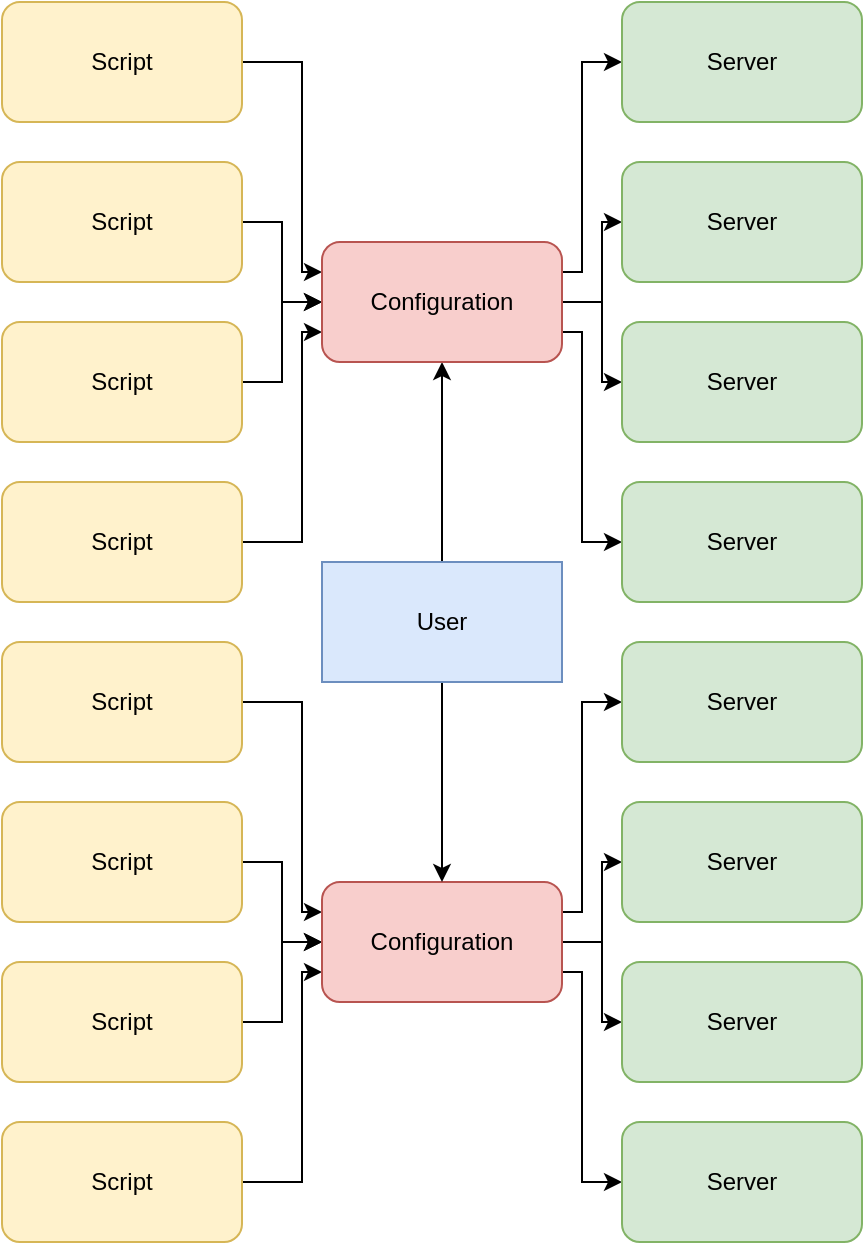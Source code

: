 <mxfile version="12.3.3" type="device" pages="1"><diagram id="LoBCCd0Mbn3JfvLqZYrK" name="Page-1"><mxGraphModel dx="1422" dy="713" grid="1" gridSize="10" guides="1" tooltips="1" connect="1" arrows="1" fold="1" page="1" pageScale="1" pageWidth="1654" pageHeight="2336" math="0" shadow="0"><root><mxCell id="0"/><mxCell id="1" parent="0"/><mxCell id="GyyHikpoqfgHSNrXrRgG-23" style="edgeStyle=orthogonalEdgeStyle;rounded=0;orthogonalLoop=1;jettySize=auto;html=1;exitX=1;exitY=0.5;exitDx=0;exitDy=0;entryX=0;entryY=0.25;entryDx=0;entryDy=0;" edge="1" parent="1" source="GyyHikpoqfgHSNrXrRgG-1" target="GyyHikpoqfgHSNrXrRgG-5"><mxGeometry relative="1" as="geometry"><Array as="points"><mxPoint x="540" y="500"/><mxPoint x="540" y="605"/></Array></mxGeometry></mxCell><mxCell id="GyyHikpoqfgHSNrXrRgG-1" value="Script" style="rounded=1;whiteSpace=wrap;html=1;fillColor=#fff2cc;strokeColor=#d6b656;" vertex="1" parent="1"><mxGeometry x="390" y="470" width="120" height="60" as="geometry"/></mxCell><mxCell id="GyyHikpoqfgHSNrXrRgG-18" style="edgeStyle=orthogonalEdgeStyle;rounded=0;orthogonalLoop=1;jettySize=auto;html=1;exitX=1;exitY=0.5;exitDx=0;exitDy=0;" edge="1" parent="1" source="GyyHikpoqfgHSNrXrRgG-2"><mxGeometry relative="1" as="geometry"><mxPoint x="550" y="620" as="targetPoint"/><Array as="points"><mxPoint x="530" y="580"/><mxPoint x="530" y="620"/></Array></mxGeometry></mxCell><mxCell id="GyyHikpoqfgHSNrXrRgG-2" value="Script" style="rounded=1;whiteSpace=wrap;html=1;fillColor=#fff2cc;strokeColor=#d6b656;" vertex="1" parent="1"><mxGeometry x="390" y="550" width="120" height="60" as="geometry"/></mxCell><mxCell id="GyyHikpoqfgHSNrXrRgG-19" style="edgeStyle=orthogonalEdgeStyle;rounded=0;orthogonalLoop=1;jettySize=auto;html=1;exitX=1;exitY=0.5;exitDx=0;exitDy=0;entryX=0;entryY=0.5;entryDx=0;entryDy=0;" edge="1" parent="1" source="GyyHikpoqfgHSNrXrRgG-3" target="GyyHikpoqfgHSNrXrRgG-5"><mxGeometry relative="1" as="geometry"><Array as="points"><mxPoint x="530" y="660"/><mxPoint x="530" y="620"/></Array></mxGeometry></mxCell><mxCell id="GyyHikpoqfgHSNrXrRgG-3" value="Script" style="rounded=1;whiteSpace=wrap;html=1;fillColor=#fff2cc;strokeColor=#d6b656;" vertex="1" parent="1"><mxGeometry x="390" y="630" width="120" height="60" as="geometry"/></mxCell><mxCell id="GyyHikpoqfgHSNrXrRgG-24" style="edgeStyle=orthogonalEdgeStyle;rounded=0;orthogonalLoop=1;jettySize=auto;html=1;exitX=1;exitY=0.5;exitDx=0;exitDy=0;entryX=0;entryY=0.75;entryDx=0;entryDy=0;" edge="1" parent="1" source="GyyHikpoqfgHSNrXrRgG-4" target="GyyHikpoqfgHSNrXrRgG-5"><mxGeometry relative="1" as="geometry"><Array as="points"><mxPoint x="540" y="740"/><mxPoint x="540" y="635"/></Array></mxGeometry></mxCell><mxCell id="GyyHikpoqfgHSNrXrRgG-4" value="Script" style="rounded=1;whiteSpace=wrap;html=1;fillColor=#fff2cc;strokeColor=#d6b656;" vertex="1" parent="1"><mxGeometry x="390" y="710" width="120" height="60" as="geometry"/></mxCell><mxCell id="GyyHikpoqfgHSNrXrRgG-28" style="edgeStyle=orthogonalEdgeStyle;rounded=0;orthogonalLoop=1;jettySize=auto;html=1;exitX=1;exitY=0.25;exitDx=0;exitDy=0;entryX=0;entryY=0.5;entryDx=0;entryDy=0;" edge="1" parent="1" source="GyyHikpoqfgHSNrXrRgG-5" target="GyyHikpoqfgHSNrXrRgG-6"><mxGeometry relative="1" as="geometry"><Array as="points"><mxPoint x="680" y="605"/><mxPoint x="680" y="500"/></Array></mxGeometry></mxCell><mxCell id="GyyHikpoqfgHSNrXrRgG-29" style="edgeStyle=orthogonalEdgeStyle;rounded=0;orthogonalLoop=1;jettySize=auto;html=1;exitX=1;exitY=0.75;exitDx=0;exitDy=0;entryX=0;entryY=0.5;entryDx=0;entryDy=0;" edge="1" parent="1" source="GyyHikpoqfgHSNrXrRgG-5" target="GyyHikpoqfgHSNrXrRgG-9"><mxGeometry relative="1" as="geometry"><Array as="points"><mxPoint x="680" y="635"/><mxPoint x="680" y="740"/></Array></mxGeometry></mxCell><mxCell id="GyyHikpoqfgHSNrXrRgG-30" style="edgeStyle=orthogonalEdgeStyle;rounded=0;orthogonalLoop=1;jettySize=auto;html=1;exitX=1;exitY=0.5;exitDx=0;exitDy=0;entryX=0;entryY=0.5;entryDx=0;entryDy=0;" edge="1" parent="1" source="GyyHikpoqfgHSNrXrRgG-5" target="GyyHikpoqfgHSNrXrRgG-8"><mxGeometry relative="1" as="geometry"><Array as="points"><mxPoint x="690" y="620"/><mxPoint x="690" y="660"/></Array></mxGeometry></mxCell><mxCell id="GyyHikpoqfgHSNrXrRgG-31" style="edgeStyle=orthogonalEdgeStyle;rounded=0;orthogonalLoop=1;jettySize=auto;html=1;exitX=1;exitY=0.5;exitDx=0;exitDy=0;entryX=0;entryY=0.5;entryDx=0;entryDy=0;" edge="1" parent="1" source="GyyHikpoqfgHSNrXrRgG-5" target="GyyHikpoqfgHSNrXrRgG-7"><mxGeometry relative="1" as="geometry"><Array as="points"><mxPoint x="690" y="620"/><mxPoint x="690" y="580"/></Array></mxGeometry></mxCell><mxCell id="GyyHikpoqfgHSNrXrRgG-5" value="Configuration" style="rounded=1;whiteSpace=wrap;html=1;fillColor=#f8cecc;strokeColor=#b85450;" vertex="1" parent="1"><mxGeometry x="550" y="590" width="120" height="60" as="geometry"/></mxCell><mxCell id="GyyHikpoqfgHSNrXrRgG-6" value="Server" style="rounded=1;whiteSpace=wrap;html=1;fillColor=#d5e8d4;strokeColor=#82b366;" vertex="1" parent="1"><mxGeometry x="700" y="470" width="120" height="60" as="geometry"/></mxCell><mxCell id="GyyHikpoqfgHSNrXrRgG-7" value="Server" style="rounded=1;whiteSpace=wrap;html=1;fillColor=#d5e8d4;strokeColor=#82b366;" vertex="1" parent="1"><mxGeometry x="700" y="550" width="120" height="60" as="geometry"/></mxCell><mxCell id="GyyHikpoqfgHSNrXrRgG-8" value="Server" style="rounded=1;whiteSpace=wrap;html=1;fillColor=#d5e8d4;strokeColor=#82b366;" vertex="1" parent="1"><mxGeometry x="700" y="630" width="120" height="60" as="geometry"/></mxCell><mxCell id="GyyHikpoqfgHSNrXrRgG-9" value="Server" style="rounded=1;whiteSpace=wrap;html=1;fillColor=#d5e8d4;strokeColor=#82b366;" vertex="1" parent="1"><mxGeometry x="700" y="710" width="120" height="60" as="geometry"/></mxCell><mxCell id="GyyHikpoqfgHSNrXrRgG-27" style="edgeStyle=orthogonalEdgeStyle;rounded=0;orthogonalLoop=1;jettySize=auto;html=1;exitX=0.5;exitY=1;exitDx=0;exitDy=0;entryX=0.5;entryY=0;entryDx=0;entryDy=0;" edge="1" parent="1" source="GyyHikpoqfgHSNrXrRgG-10" target="GyyHikpoqfgHSNrXrRgG-5"><mxGeometry relative="1" as="geometry"/></mxCell><mxCell id="GyyHikpoqfgHSNrXrRgG-51" style="edgeStyle=orthogonalEdgeStyle;rounded=0;orthogonalLoop=1;jettySize=auto;html=1;exitX=0.5;exitY=0;exitDx=0;exitDy=0;entryX=0.5;entryY=1;entryDx=0;entryDy=0;" edge="1" parent="1" source="GyyHikpoqfgHSNrXrRgG-10" target="GyyHikpoqfgHSNrXrRgG-44"><mxGeometry relative="1" as="geometry"/></mxCell><mxCell id="GyyHikpoqfgHSNrXrRgG-10" value="User" style="rounded=0;whiteSpace=wrap;html=1;fillColor=#dae8fc;strokeColor=#6c8ebf;" vertex="1" parent="1"><mxGeometry x="550" y="430" width="120" height="60" as="geometry"/></mxCell><mxCell id="GyyHikpoqfgHSNrXrRgG-32" style="edgeStyle=orthogonalEdgeStyle;rounded=0;orthogonalLoop=1;jettySize=auto;html=1;exitX=1;exitY=0.5;exitDx=0;exitDy=0;entryX=0;entryY=0.25;entryDx=0;entryDy=0;" edge="1" parent="1" source="GyyHikpoqfgHSNrXrRgG-33" target="GyyHikpoqfgHSNrXrRgG-44"><mxGeometry relative="1" as="geometry"><Array as="points"><mxPoint x="540" y="180"/><mxPoint x="540" y="285"/></Array></mxGeometry></mxCell><mxCell id="GyyHikpoqfgHSNrXrRgG-33" value="Script" style="rounded=1;whiteSpace=wrap;html=1;fillColor=#fff2cc;strokeColor=#d6b656;" vertex="1" parent="1"><mxGeometry x="390" y="150" width="120" height="60" as="geometry"/></mxCell><mxCell id="GyyHikpoqfgHSNrXrRgG-34" style="edgeStyle=orthogonalEdgeStyle;rounded=0;orthogonalLoop=1;jettySize=auto;html=1;exitX=1;exitY=0.5;exitDx=0;exitDy=0;" edge="1" parent="1" source="GyyHikpoqfgHSNrXrRgG-35"><mxGeometry relative="1" as="geometry"><mxPoint x="550" y="300" as="targetPoint"/><Array as="points"><mxPoint x="530" y="260"/><mxPoint x="530" y="300"/></Array></mxGeometry></mxCell><mxCell id="GyyHikpoqfgHSNrXrRgG-35" value="Script" style="rounded=1;whiteSpace=wrap;html=1;fillColor=#fff2cc;strokeColor=#d6b656;" vertex="1" parent="1"><mxGeometry x="390" y="230" width="120" height="60" as="geometry"/></mxCell><mxCell id="GyyHikpoqfgHSNrXrRgG-36" style="edgeStyle=orthogonalEdgeStyle;rounded=0;orthogonalLoop=1;jettySize=auto;html=1;exitX=1;exitY=0.5;exitDx=0;exitDy=0;entryX=0;entryY=0.5;entryDx=0;entryDy=0;" edge="1" parent="1" source="GyyHikpoqfgHSNrXrRgG-37" target="GyyHikpoqfgHSNrXrRgG-44"><mxGeometry relative="1" as="geometry"><Array as="points"><mxPoint x="530" y="340"/><mxPoint x="530" y="300"/></Array></mxGeometry></mxCell><mxCell id="GyyHikpoqfgHSNrXrRgG-37" value="Script" style="rounded=1;whiteSpace=wrap;html=1;fillColor=#fff2cc;strokeColor=#d6b656;" vertex="1" parent="1"><mxGeometry x="390" y="310" width="120" height="60" as="geometry"/></mxCell><mxCell id="GyyHikpoqfgHSNrXrRgG-38" style="edgeStyle=orthogonalEdgeStyle;rounded=0;orthogonalLoop=1;jettySize=auto;html=1;exitX=1;exitY=0.5;exitDx=0;exitDy=0;entryX=0;entryY=0.75;entryDx=0;entryDy=0;" edge="1" parent="1" source="GyyHikpoqfgHSNrXrRgG-39" target="GyyHikpoqfgHSNrXrRgG-44"><mxGeometry relative="1" as="geometry"><Array as="points"><mxPoint x="540" y="420"/><mxPoint x="540" y="315"/></Array></mxGeometry></mxCell><mxCell id="GyyHikpoqfgHSNrXrRgG-39" value="Script" style="rounded=1;whiteSpace=wrap;html=1;fillColor=#fff2cc;strokeColor=#d6b656;" vertex="1" parent="1"><mxGeometry x="390" y="390" width="120" height="60" as="geometry"/></mxCell><mxCell id="GyyHikpoqfgHSNrXrRgG-40" style="edgeStyle=orthogonalEdgeStyle;rounded=0;orthogonalLoop=1;jettySize=auto;html=1;exitX=1;exitY=0.25;exitDx=0;exitDy=0;entryX=0;entryY=0.5;entryDx=0;entryDy=0;" edge="1" parent="1" source="GyyHikpoqfgHSNrXrRgG-44" target="GyyHikpoqfgHSNrXrRgG-45"><mxGeometry relative="1" as="geometry"><Array as="points"><mxPoint x="680" y="285"/><mxPoint x="680" y="180"/></Array></mxGeometry></mxCell><mxCell id="GyyHikpoqfgHSNrXrRgG-41" style="edgeStyle=orthogonalEdgeStyle;rounded=0;orthogonalLoop=1;jettySize=auto;html=1;exitX=1;exitY=0.75;exitDx=0;exitDy=0;entryX=0;entryY=0.5;entryDx=0;entryDy=0;" edge="1" parent="1" source="GyyHikpoqfgHSNrXrRgG-44" target="GyyHikpoqfgHSNrXrRgG-48"><mxGeometry relative="1" as="geometry"><Array as="points"><mxPoint x="680" y="315"/><mxPoint x="680" y="420"/></Array></mxGeometry></mxCell><mxCell id="GyyHikpoqfgHSNrXrRgG-42" style="edgeStyle=orthogonalEdgeStyle;rounded=0;orthogonalLoop=1;jettySize=auto;html=1;exitX=1;exitY=0.5;exitDx=0;exitDy=0;entryX=0;entryY=0.5;entryDx=0;entryDy=0;" edge="1" parent="1" source="GyyHikpoqfgHSNrXrRgG-44" target="GyyHikpoqfgHSNrXrRgG-47"><mxGeometry relative="1" as="geometry"><Array as="points"><mxPoint x="690" y="300"/><mxPoint x="690" y="340"/></Array></mxGeometry></mxCell><mxCell id="GyyHikpoqfgHSNrXrRgG-43" style="edgeStyle=orthogonalEdgeStyle;rounded=0;orthogonalLoop=1;jettySize=auto;html=1;exitX=1;exitY=0.5;exitDx=0;exitDy=0;entryX=0;entryY=0.5;entryDx=0;entryDy=0;" edge="1" parent="1" source="GyyHikpoqfgHSNrXrRgG-44" target="GyyHikpoqfgHSNrXrRgG-46"><mxGeometry relative="1" as="geometry"><Array as="points"><mxPoint x="690" y="300"/><mxPoint x="690" y="260"/></Array></mxGeometry></mxCell><mxCell id="GyyHikpoqfgHSNrXrRgG-44" value="Configuration" style="rounded=1;whiteSpace=wrap;html=1;fillColor=#f8cecc;strokeColor=#b85450;" vertex="1" parent="1"><mxGeometry x="550" y="270" width="120" height="60" as="geometry"/></mxCell><mxCell id="GyyHikpoqfgHSNrXrRgG-45" value="Server" style="rounded=1;whiteSpace=wrap;html=1;fillColor=#d5e8d4;strokeColor=#82b366;" vertex="1" parent="1"><mxGeometry x="700" y="150" width="120" height="60" as="geometry"/></mxCell><mxCell id="GyyHikpoqfgHSNrXrRgG-46" value="Server" style="rounded=1;whiteSpace=wrap;html=1;fillColor=#d5e8d4;strokeColor=#82b366;" vertex="1" parent="1"><mxGeometry x="700" y="230" width="120" height="60" as="geometry"/></mxCell><mxCell id="GyyHikpoqfgHSNrXrRgG-47" value="Server" style="rounded=1;whiteSpace=wrap;html=1;fillColor=#d5e8d4;strokeColor=#82b366;" vertex="1" parent="1"><mxGeometry x="700" y="310" width="120" height="60" as="geometry"/></mxCell><mxCell id="GyyHikpoqfgHSNrXrRgG-48" value="Server" style="rounded=1;whiteSpace=wrap;html=1;fillColor=#d5e8d4;strokeColor=#82b366;" vertex="1" parent="1"><mxGeometry x="700" y="390" width="120" height="60" as="geometry"/></mxCell></root></mxGraphModel></diagram></mxfile>
